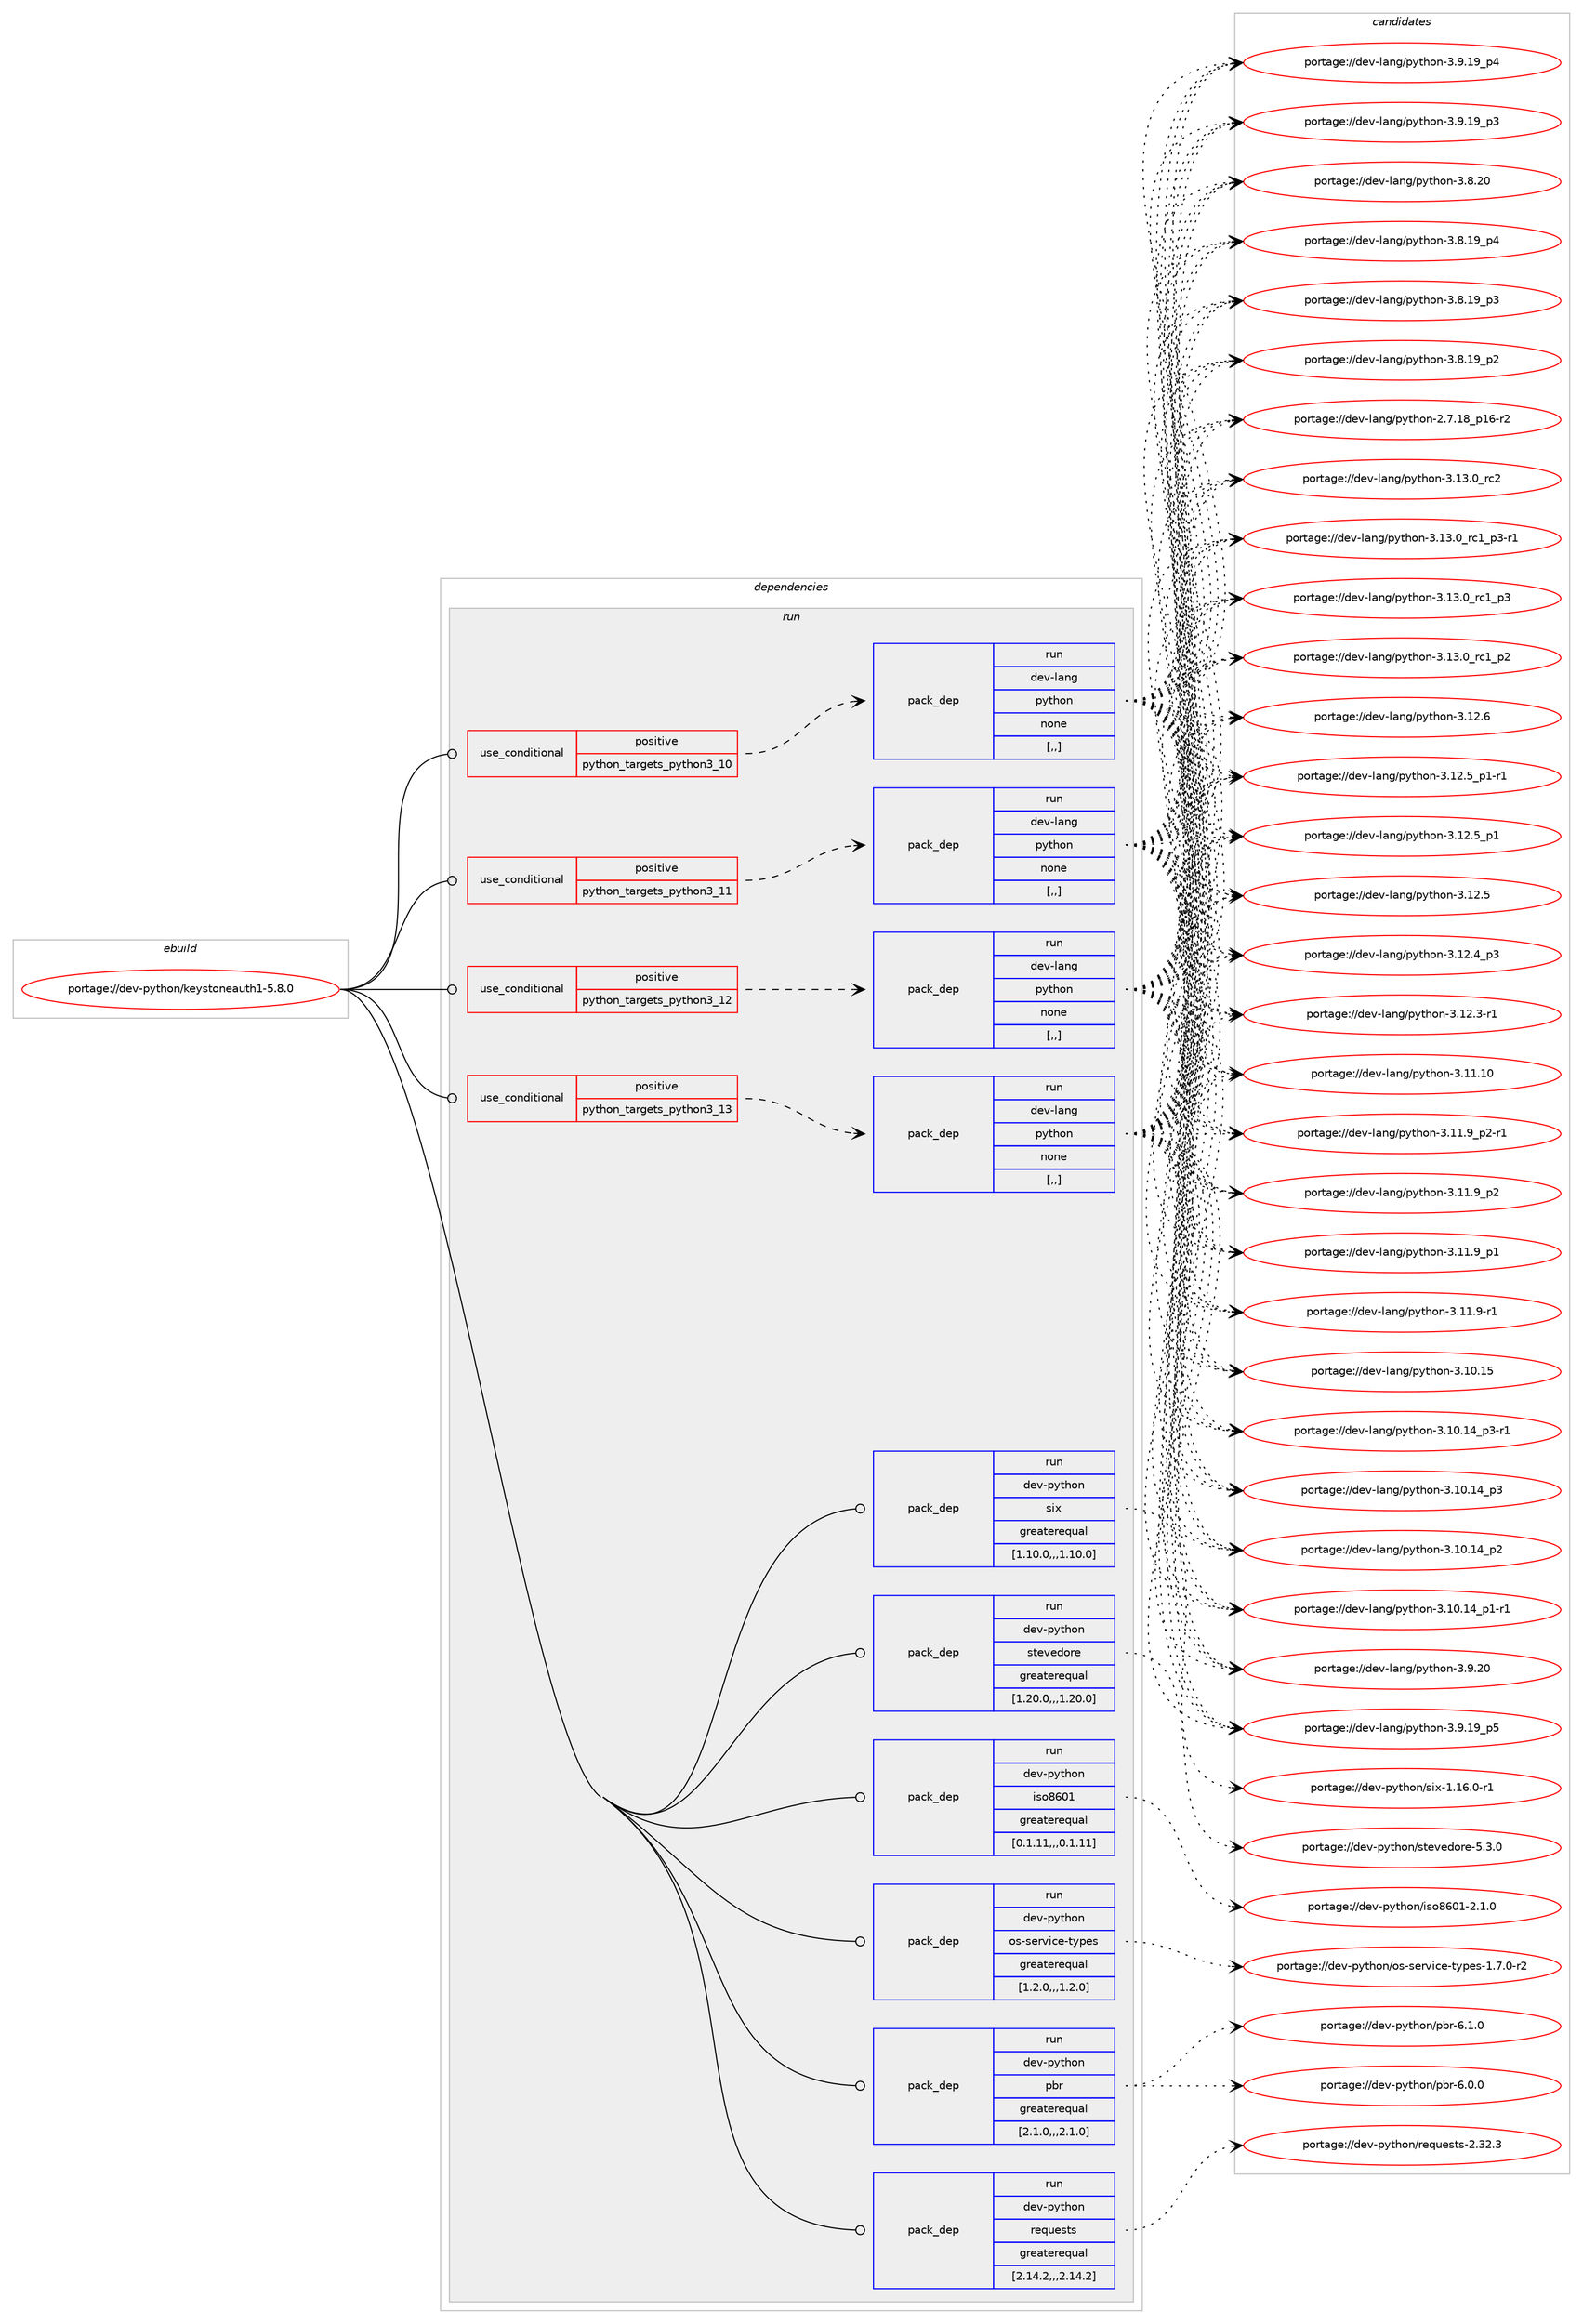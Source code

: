 digraph prolog {

# *************
# Graph options
# *************

newrank=true;
concentrate=true;
compound=true;
graph [rankdir=LR,fontname=Helvetica,fontsize=10,ranksep=1.5];#, ranksep=2.5, nodesep=0.2];
edge  [arrowhead=vee];
node  [fontname=Helvetica,fontsize=10];

# **********
# The ebuild
# **********

subgraph cluster_leftcol {
color=gray;
label=<<i>ebuild</i>>;
id [label="portage://dev-python/keystoneauth1-5.8.0", color=red, width=4, href="../dev-python/keystoneauth1-5.8.0.svg"];
}

# ****************
# The dependencies
# ****************

subgraph cluster_midcol {
color=gray;
label=<<i>dependencies</i>>;
subgraph cluster_compile {
fillcolor="#eeeeee";
style=filled;
label=<<i>compile</i>>;
}
subgraph cluster_compileandrun {
fillcolor="#eeeeee";
style=filled;
label=<<i>compile and run</i>>;
}
subgraph cluster_run {
fillcolor="#eeeeee";
style=filled;
label=<<i>run</i>>;
subgraph cond164453 {
dependency643988 [label=<<TABLE BORDER="0" CELLBORDER="1" CELLSPACING="0" CELLPADDING="4"><TR><TD ROWSPAN="3" CELLPADDING="10">use_conditional</TD></TR><TR><TD>positive</TD></TR><TR><TD>python_targets_python3_10</TD></TR></TABLE>>, shape=none, color=red];
subgraph pack474716 {
dependency643989 [label=<<TABLE BORDER="0" CELLBORDER="1" CELLSPACING="0" CELLPADDING="4" WIDTH="220"><TR><TD ROWSPAN="6" CELLPADDING="30">pack_dep</TD></TR><TR><TD WIDTH="110">run</TD></TR><TR><TD>dev-lang</TD></TR><TR><TD>python</TD></TR><TR><TD>none</TD></TR><TR><TD>[,,]</TD></TR></TABLE>>, shape=none, color=blue];
}
dependency643988:e -> dependency643989:w [weight=20,style="dashed",arrowhead="vee"];
}
id:e -> dependency643988:w [weight=20,style="solid",arrowhead="odot"];
subgraph cond164454 {
dependency643990 [label=<<TABLE BORDER="0" CELLBORDER="1" CELLSPACING="0" CELLPADDING="4"><TR><TD ROWSPAN="3" CELLPADDING="10">use_conditional</TD></TR><TR><TD>positive</TD></TR><TR><TD>python_targets_python3_11</TD></TR></TABLE>>, shape=none, color=red];
subgraph pack474717 {
dependency643991 [label=<<TABLE BORDER="0" CELLBORDER="1" CELLSPACING="0" CELLPADDING="4" WIDTH="220"><TR><TD ROWSPAN="6" CELLPADDING="30">pack_dep</TD></TR><TR><TD WIDTH="110">run</TD></TR><TR><TD>dev-lang</TD></TR><TR><TD>python</TD></TR><TR><TD>none</TD></TR><TR><TD>[,,]</TD></TR></TABLE>>, shape=none, color=blue];
}
dependency643990:e -> dependency643991:w [weight=20,style="dashed",arrowhead="vee"];
}
id:e -> dependency643990:w [weight=20,style="solid",arrowhead="odot"];
subgraph cond164455 {
dependency643992 [label=<<TABLE BORDER="0" CELLBORDER="1" CELLSPACING="0" CELLPADDING="4"><TR><TD ROWSPAN="3" CELLPADDING="10">use_conditional</TD></TR><TR><TD>positive</TD></TR><TR><TD>python_targets_python3_12</TD></TR></TABLE>>, shape=none, color=red];
subgraph pack474718 {
dependency643993 [label=<<TABLE BORDER="0" CELLBORDER="1" CELLSPACING="0" CELLPADDING="4" WIDTH="220"><TR><TD ROWSPAN="6" CELLPADDING="30">pack_dep</TD></TR><TR><TD WIDTH="110">run</TD></TR><TR><TD>dev-lang</TD></TR><TR><TD>python</TD></TR><TR><TD>none</TD></TR><TR><TD>[,,]</TD></TR></TABLE>>, shape=none, color=blue];
}
dependency643992:e -> dependency643993:w [weight=20,style="dashed",arrowhead="vee"];
}
id:e -> dependency643992:w [weight=20,style="solid",arrowhead="odot"];
subgraph cond164456 {
dependency643994 [label=<<TABLE BORDER="0" CELLBORDER="1" CELLSPACING="0" CELLPADDING="4"><TR><TD ROWSPAN="3" CELLPADDING="10">use_conditional</TD></TR><TR><TD>positive</TD></TR><TR><TD>python_targets_python3_13</TD></TR></TABLE>>, shape=none, color=red];
subgraph pack474719 {
dependency643995 [label=<<TABLE BORDER="0" CELLBORDER="1" CELLSPACING="0" CELLPADDING="4" WIDTH="220"><TR><TD ROWSPAN="6" CELLPADDING="30">pack_dep</TD></TR><TR><TD WIDTH="110">run</TD></TR><TR><TD>dev-lang</TD></TR><TR><TD>python</TD></TR><TR><TD>none</TD></TR><TR><TD>[,,]</TD></TR></TABLE>>, shape=none, color=blue];
}
dependency643994:e -> dependency643995:w [weight=20,style="dashed",arrowhead="vee"];
}
id:e -> dependency643994:w [weight=20,style="solid",arrowhead="odot"];
subgraph pack474720 {
dependency643996 [label=<<TABLE BORDER="0" CELLBORDER="1" CELLSPACING="0" CELLPADDING="4" WIDTH="220"><TR><TD ROWSPAN="6" CELLPADDING="30">pack_dep</TD></TR><TR><TD WIDTH="110">run</TD></TR><TR><TD>dev-python</TD></TR><TR><TD>iso8601</TD></TR><TR><TD>greaterequal</TD></TR><TR><TD>[0.1.11,,,0.1.11]</TD></TR></TABLE>>, shape=none, color=blue];
}
id:e -> dependency643996:w [weight=20,style="solid",arrowhead="odot"];
subgraph pack474721 {
dependency643997 [label=<<TABLE BORDER="0" CELLBORDER="1" CELLSPACING="0" CELLPADDING="4" WIDTH="220"><TR><TD ROWSPAN="6" CELLPADDING="30">pack_dep</TD></TR><TR><TD WIDTH="110">run</TD></TR><TR><TD>dev-python</TD></TR><TR><TD>os-service-types</TD></TR><TR><TD>greaterequal</TD></TR><TR><TD>[1.2.0,,,1.2.0]</TD></TR></TABLE>>, shape=none, color=blue];
}
id:e -> dependency643997:w [weight=20,style="solid",arrowhead="odot"];
subgraph pack474722 {
dependency643998 [label=<<TABLE BORDER="0" CELLBORDER="1" CELLSPACING="0" CELLPADDING="4" WIDTH="220"><TR><TD ROWSPAN="6" CELLPADDING="30">pack_dep</TD></TR><TR><TD WIDTH="110">run</TD></TR><TR><TD>dev-python</TD></TR><TR><TD>pbr</TD></TR><TR><TD>greaterequal</TD></TR><TR><TD>[2.1.0,,,2.1.0]</TD></TR></TABLE>>, shape=none, color=blue];
}
id:e -> dependency643998:w [weight=20,style="solid",arrowhead="odot"];
subgraph pack474723 {
dependency643999 [label=<<TABLE BORDER="0" CELLBORDER="1" CELLSPACING="0" CELLPADDING="4" WIDTH="220"><TR><TD ROWSPAN="6" CELLPADDING="30">pack_dep</TD></TR><TR><TD WIDTH="110">run</TD></TR><TR><TD>dev-python</TD></TR><TR><TD>requests</TD></TR><TR><TD>greaterequal</TD></TR><TR><TD>[2.14.2,,,2.14.2]</TD></TR></TABLE>>, shape=none, color=blue];
}
id:e -> dependency643999:w [weight=20,style="solid",arrowhead="odot"];
subgraph pack474724 {
dependency644000 [label=<<TABLE BORDER="0" CELLBORDER="1" CELLSPACING="0" CELLPADDING="4" WIDTH="220"><TR><TD ROWSPAN="6" CELLPADDING="30">pack_dep</TD></TR><TR><TD WIDTH="110">run</TD></TR><TR><TD>dev-python</TD></TR><TR><TD>six</TD></TR><TR><TD>greaterequal</TD></TR><TR><TD>[1.10.0,,,1.10.0]</TD></TR></TABLE>>, shape=none, color=blue];
}
id:e -> dependency644000:w [weight=20,style="solid",arrowhead="odot"];
subgraph pack474725 {
dependency644001 [label=<<TABLE BORDER="0" CELLBORDER="1" CELLSPACING="0" CELLPADDING="4" WIDTH="220"><TR><TD ROWSPAN="6" CELLPADDING="30">pack_dep</TD></TR><TR><TD WIDTH="110">run</TD></TR><TR><TD>dev-python</TD></TR><TR><TD>stevedore</TD></TR><TR><TD>greaterequal</TD></TR><TR><TD>[1.20.0,,,1.20.0]</TD></TR></TABLE>>, shape=none, color=blue];
}
id:e -> dependency644001:w [weight=20,style="solid",arrowhead="odot"];
}
}

# **************
# The candidates
# **************

subgraph cluster_choices {
rank=same;
color=gray;
label=<<i>candidates</i>>;

subgraph choice474716 {
color=black;
nodesep=1;
choice10010111845108971101034711212111610411111045514649514648951149950 [label="portage://dev-lang/python-3.13.0_rc2", color=red, width=4,href="../dev-lang/python-3.13.0_rc2.svg"];
choice1001011184510897110103471121211161041111104551464951464895114994995112514511449 [label="portage://dev-lang/python-3.13.0_rc1_p3-r1", color=red, width=4,href="../dev-lang/python-3.13.0_rc1_p3-r1.svg"];
choice100101118451089711010347112121116104111110455146495146489511499499511251 [label="portage://dev-lang/python-3.13.0_rc1_p3", color=red, width=4,href="../dev-lang/python-3.13.0_rc1_p3.svg"];
choice100101118451089711010347112121116104111110455146495146489511499499511250 [label="portage://dev-lang/python-3.13.0_rc1_p2", color=red, width=4,href="../dev-lang/python-3.13.0_rc1_p2.svg"];
choice10010111845108971101034711212111610411111045514649504654 [label="portage://dev-lang/python-3.12.6", color=red, width=4,href="../dev-lang/python-3.12.6.svg"];
choice1001011184510897110103471121211161041111104551464950465395112494511449 [label="portage://dev-lang/python-3.12.5_p1-r1", color=red, width=4,href="../dev-lang/python-3.12.5_p1-r1.svg"];
choice100101118451089711010347112121116104111110455146495046539511249 [label="portage://dev-lang/python-3.12.5_p1", color=red, width=4,href="../dev-lang/python-3.12.5_p1.svg"];
choice10010111845108971101034711212111610411111045514649504653 [label="portage://dev-lang/python-3.12.5", color=red, width=4,href="../dev-lang/python-3.12.5.svg"];
choice100101118451089711010347112121116104111110455146495046529511251 [label="portage://dev-lang/python-3.12.4_p3", color=red, width=4,href="../dev-lang/python-3.12.4_p3.svg"];
choice100101118451089711010347112121116104111110455146495046514511449 [label="portage://dev-lang/python-3.12.3-r1", color=red, width=4,href="../dev-lang/python-3.12.3-r1.svg"];
choice1001011184510897110103471121211161041111104551464949464948 [label="portage://dev-lang/python-3.11.10", color=red, width=4,href="../dev-lang/python-3.11.10.svg"];
choice1001011184510897110103471121211161041111104551464949465795112504511449 [label="portage://dev-lang/python-3.11.9_p2-r1", color=red, width=4,href="../dev-lang/python-3.11.9_p2-r1.svg"];
choice100101118451089711010347112121116104111110455146494946579511250 [label="portage://dev-lang/python-3.11.9_p2", color=red, width=4,href="../dev-lang/python-3.11.9_p2.svg"];
choice100101118451089711010347112121116104111110455146494946579511249 [label="portage://dev-lang/python-3.11.9_p1", color=red, width=4,href="../dev-lang/python-3.11.9_p1.svg"];
choice100101118451089711010347112121116104111110455146494946574511449 [label="portage://dev-lang/python-3.11.9-r1", color=red, width=4,href="../dev-lang/python-3.11.9-r1.svg"];
choice1001011184510897110103471121211161041111104551464948464953 [label="portage://dev-lang/python-3.10.15", color=red, width=4,href="../dev-lang/python-3.10.15.svg"];
choice100101118451089711010347112121116104111110455146494846495295112514511449 [label="portage://dev-lang/python-3.10.14_p3-r1", color=red, width=4,href="../dev-lang/python-3.10.14_p3-r1.svg"];
choice10010111845108971101034711212111610411111045514649484649529511251 [label="portage://dev-lang/python-3.10.14_p3", color=red, width=4,href="../dev-lang/python-3.10.14_p3.svg"];
choice10010111845108971101034711212111610411111045514649484649529511250 [label="portage://dev-lang/python-3.10.14_p2", color=red, width=4,href="../dev-lang/python-3.10.14_p2.svg"];
choice100101118451089711010347112121116104111110455146494846495295112494511449 [label="portage://dev-lang/python-3.10.14_p1-r1", color=red, width=4,href="../dev-lang/python-3.10.14_p1-r1.svg"];
choice10010111845108971101034711212111610411111045514657465048 [label="portage://dev-lang/python-3.9.20", color=red, width=4,href="../dev-lang/python-3.9.20.svg"];
choice100101118451089711010347112121116104111110455146574649579511253 [label="portage://dev-lang/python-3.9.19_p5", color=red, width=4,href="../dev-lang/python-3.9.19_p5.svg"];
choice100101118451089711010347112121116104111110455146574649579511252 [label="portage://dev-lang/python-3.9.19_p4", color=red, width=4,href="../dev-lang/python-3.9.19_p4.svg"];
choice100101118451089711010347112121116104111110455146574649579511251 [label="portage://dev-lang/python-3.9.19_p3", color=red, width=4,href="../dev-lang/python-3.9.19_p3.svg"];
choice10010111845108971101034711212111610411111045514656465048 [label="portage://dev-lang/python-3.8.20", color=red, width=4,href="../dev-lang/python-3.8.20.svg"];
choice100101118451089711010347112121116104111110455146564649579511252 [label="portage://dev-lang/python-3.8.19_p4", color=red, width=4,href="../dev-lang/python-3.8.19_p4.svg"];
choice100101118451089711010347112121116104111110455146564649579511251 [label="portage://dev-lang/python-3.8.19_p3", color=red, width=4,href="../dev-lang/python-3.8.19_p3.svg"];
choice100101118451089711010347112121116104111110455146564649579511250 [label="portage://dev-lang/python-3.8.19_p2", color=red, width=4,href="../dev-lang/python-3.8.19_p2.svg"];
choice100101118451089711010347112121116104111110455046554649569511249544511450 [label="portage://dev-lang/python-2.7.18_p16-r2", color=red, width=4,href="../dev-lang/python-2.7.18_p16-r2.svg"];
dependency643989:e -> choice10010111845108971101034711212111610411111045514649514648951149950:w [style=dotted,weight="100"];
dependency643989:e -> choice1001011184510897110103471121211161041111104551464951464895114994995112514511449:w [style=dotted,weight="100"];
dependency643989:e -> choice100101118451089711010347112121116104111110455146495146489511499499511251:w [style=dotted,weight="100"];
dependency643989:e -> choice100101118451089711010347112121116104111110455146495146489511499499511250:w [style=dotted,weight="100"];
dependency643989:e -> choice10010111845108971101034711212111610411111045514649504654:w [style=dotted,weight="100"];
dependency643989:e -> choice1001011184510897110103471121211161041111104551464950465395112494511449:w [style=dotted,weight="100"];
dependency643989:e -> choice100101118451089711010347112121116104111110455146495046539511249:w [style=dotted,weight="100"];
dependency643989:e -> choice10010111845108971101034711212111610411111045514649504653:w [style=dotted,weight="100"];
dependency643989:e -> choice100101118451089711010347112121116104111110455146495046529511251:w [style=dotted,weight="100"];
dependency643989:e -> choice100101118451089711010347112121116104111110455146495046514511449:w [style=dotted,weight="100"];
dependency643989:e -> choice1001011184510897110103471121211161041111104551464949464948:w [style=dotted,weight="100"];
dependency643989:e -> choice1001011184510897110103471121211161041111104551464949465795112504511449:w [style=dotted,weight="100"];
dependency643989:e -> choice100101118451089711010347112121116104111110455146494946579511250:w [style=dotted,weight="100"];
dependency643989:e -> choice100101118451089711010347112121116104111110455146494946579511249:w [style=dotted,weight="100"];
dependency643989:e -> choice100101118451089711010347112121116104111110455146494946574511449:w [style=dotted,weight="100"];
dependency643989:e -> choice1001011184510897110103471121211161041111104551464948464953:w [style=dotted,weight="100"];
dependency643989:e -> choice100101118451089711010347112121116104111110455146494846495295112514511449:w [style=dotted,weight="100"];
dependency643989:e -> choice10010111845108971101034711212111610411111045514649484649529511251:w [style=dotted,weight="100"];
dependency643989:e -> choice10010111845108971101034711212111610411111045514649484649529511250:w [style=dotted,weight="100"];
dependency643989:e -> choice100101118451089711010347112121116104111110455146494846495295112494511449:w [style=dotted,weight="100"];
dependency643989:e -> choice10010111845108971101034711212111610411111045514657465048:w [style=dotted,weight="100"];
dependency643989:e -> choice100101118451089711010347112121116104111110455146574649579511253:w [style=dotted,weight="100"];
dependency643989:e -> choice100101118451089711010347112121116104111110455146574649579511252:w [style=dotted,weight="100"];
dependency643989:e -> choice100101118451089711010347112121116104111110455146574649579511251:w [style=dotted,weight="100"];
dependency643989:e -> choice10010111845108971101034711212111610411111045514656465048:w [style=dotted,weight="100"];
dependency643989:e -> choice100101118451089711010347112121116104111110455146564649579511252:w [style=dotted,weight="100"];
dependency643989:e -> choice100101118451089711010347112121116104111110455146564649579511251:w [style=dotted,weight="100"];
dependency643989:e -> choice100101118451089711010347112121116104111110455146564649579511250:w [style=dotted,weight="100"];
dependency643989:e -> choice100101118451089711010347112121116104111110455046554649569511249544511450:w [style=dotted,weight="100"];
}
subgraph choice474717 {
color=black;
nodesep=1;
choice10010111845108971101034711212111610411111045514649514648951149950 [label="portage://dev-lang/python-3.13.0_rc2", color=red, width=4,href="../dev-lang/python-3.13.0_rc2.svg"];
choice1001011184510897110103471121211161041111104551464951464895114994995112514511449 [label="portage://dev-lang/python-3.13.0_rc1_p3-r1", color=red, width=4,href="../dev-lang/python-3.13.0_rc1_p3-r1.svg"];
choice100101118451089711010347112121116104111110455146495146489511499499511251 [label="portage://dev-lang/python-3.13.0_rc1_p3", color=red, width=4,href="../dev-lang/python-3.13.0_rc1_p3.svg"];
choice100101118451089711010347112121116104111110455146495146489511499499511250 [label="portage://dev-lang/python-3.13.0_rc1_p2", color=red, width=4,href="../dev-lang/python-3.13.0_rc1_p2.svg"];
choice10010111845108971101034711212111610411111045514649504654 [label="portage://dev-lang/python-3.12.6", color=red, width=4,href="../dev-lang/python-3.12.6.svg"];
choice1001011184510897110103471121211161041111104551464950465395112494511449 [label="portage://dev-lang/python-3.12.5_p1-r1", color=red, width=4,href="../dev-lang/python-3.12.5_p1-r1.svg"];
choice100101118451089711010347112121116104111110455146495046539511249 [label="portage://dev-lang/python-3.12.5_p1", color=red, width=4,href="../dev-lang/python-3.12.5_p1.svg"];
choice10010111845108971101034711212111610411111045514649504653 [label="portage://dev-lang/python-3.12.5", color=red, width=4,href="../dev-lang/python-3.12.5.svg"];
choice100101118451089711010347112121116104111110455146495046529511251 [label="portage://dev-lang/python-3.12.4_p3", color=red, width=4,href="../dev-lang/python-3.12.4_p3.svg"];
choice100101118451089711010347112121116104111110455146495046514511449 [label="portage://dev-lang/python-3.12.3-r1", color=red, width=4,href="../dev-lang/python-3.12.3-r1.svg"];
choice1001011184510897110103471121211161041111104551464949464948 [label="portage://dev-lang/python-3.11.10", color=red, width=4,href="../dev-lang/python-3.11.10.svg"];
choice1001011184510897110103471121211161041111104551464949465795112504511449 [label="portage://dev-lang/python-3.11.9_p2-r1", color=red, width=4,href="../dev-lang/python-3.11.9_p2-r1.svg"];
choice100101118451089711010347112121116104111110455146494946579511250 [label="portage://dev-lang/python-3.11.9_p2", color=red, width=4,href="../dev-lang/python-3.11.9_p2.svg"];
choice100101118451089711010347112121116104111110455146494946579511249 [label="portage://dev-lang/python-3.11.9_p1", color=red, width=4,href="../dev-lang/python-3.11.9_p1.svg"];
choice100101118451089711010347112121116104111110455146494946574511449 [label="portage://dev-lang/python-3.11.9-r1", color=red, width=4,href="../dev-lang/python-3.11.9-r1.svg"];
choice1001011184510897110103471121211161041111104551464948464953 [label="portage://dev-lang/python-3.10.15", color=red, width=4,href="../dev-lang/python-3.10.15.svg"];
choice100101118451089711010347112121116104111110455146494846495295112514511449 [label="portage://dev-lang/python-3.10.14_p3-r1", color=red, width=4,href="../dev-lang/python-3.10.14_p3-r1.svg"];
choice10010111845108971101034711212111610411111045514649484649529511251 [label="portage://dev-lang/python-3.10.14_p3", color=red, width=4,href="../dev-lang/python-3.10.14_p3.svg"];
choice10010111845108971101034711212111610411111045514649484649529511250 [label="portage://dev-lang/python-3.10.14_p2", color=red, width=4,href="../dev-lang/python-3.10.14_p2.svg"];
choice100101118451089711010347112121116104111110455146494846495295112494511449 [label="portage://dev-lang/python-3.10.14_p1-r1", color=red, width=4,href="../dev-lang/python-3.10.14_p1-r1.svg"];
choice10010111845108971101034711212111610411111045514657465048 [label="portage://dev-lang/python-3.9.20", color=red, width=4,href="../dev-lang/python-3.9.20.svg"];
choice100101118451089711010347112121116104111110455146574649579511253 [label="portage://dev-lang/python-3.9.19_p5", color=red, width=4,href="../dev-lang/python-3.9.19_p5.svg"];
choice100101118451089711010347112121116104111110455146574649579511252 [label="portage://dev-lang/python-3.9.19_p4", color=red, width=4,href="../dev-lang/python-3.9.19_p4.svg"];
choice100101118451089711010347112121116104111110455146574649579511251 [label="portage://dev-lang/python-3.9.19_p3", color=red, width=4,href="../dev-lang/python-3.9.19_p3.svg"];
choice10010111845108971101034711212111610411111045514656465048 [label="portage://dev-lang/python-3.8.20", color=red, width=4,href="../dev-lang/python-3.8.20.svg"];
choice100101118451089711010347112121116104111110455146564649579511252 [label="portage://dev-lang/python-3.8.19_p4", color=red, width=4,href="../dev-lang/python-3.8.19_p4.svg"];
choice100101118451089711010347112121116104111110455146564649579511251 [label="portage://dev-lang/python-3.8.19_p3", color=red, width=4,href="../dev-lang/python-3.8.19_p3.svg"];
choice100101118451089711010347112121116104111110455146564649579511250 [label="portage://dev-lang/python-3.8.19_p2", color=red, width=4,href="../dev-lang/python-3.8.19_p2.svg"];
choice100101118451089711010347112121116104111110455046554649569511249544511450 [label="portage://dev-lang/python-2.7.18_p16-r2", color=red, width=4,href="../dev-lang/python-2.7.18_p16-r2.svg"];
dependency643991:e -> choice10010111845108971101034711212111610411111045514649514648951149950:w [style=dotted,weight="100"];
dependency643991:e -> choice1001011184510897110103471121211161041111104551464951464895114994995112514511449:w [style=dotted,weight="100"];
dependency643991:e -> choice100101118451089711010347112121116104111110455146495146489511499499511251:w [style=dotted,weight="100"];
dependency643991:e -> choice100101118451089711010347112121116104111110455146495146489511499499511250:w [style=dotted,weight="100"];
dependency643991:e -> choice10010111845108971101034711212111610411111045514649504654:w [style=dotted,weight="100"];
dependency643991:e -> choice1001011184510897110103471121211161041111104551464950465395112494511449:w [style=dotted,weight="100"];
dependency643991:e -> choice100101118451089711010347112121116104111110455146495046539511249:w [style=dotted,weight="100"];
dependency643991:e -> choice10010111845108971101034711212111610411111045514649504653:w [style=dotted,weight="100"];
dependency643991:e -> choice100101118451089711010347112121116104111110455146495046529511251:w [style=dotted,weight="100"];
dependency643991:e -> choice100101118451089711010347112121116104111110455146495046514511449:w [style=dotted,weight="100"];
dependency643991:e -> choice1001011184510897110103471121211161041111104551464949464948:w [style=dotted,weight="100"];
dependency643991:e -> choice1001011184510897110103471121211161041111104551464949465795112504511449:w [style=dotted,weight="100"];
dependency643991:e -> choice100101118451089711010347112121116104111110455146494946579511250:w [style=dotted,weight="100"];
dependency643991:e -> choice100101118451089711010347112121116104111110455146494946579511249:w [style=dotted,weight="100"];
dependency643991:e -> choice100101118451089711010347112121116104111110455146494946574511449:w [style=dotted,weight="100"];
dependency643991:e -> choice1001011184510897110103471121211161041111104551464948464953:w [style=dotted,weight="100"];
dependency643991:e -> choice100101118451089711010347112121116104111110455146494846495295112514511449:w [style=dotted,weight="100"];
dependency643991:e -> choice10010111845108971101034711212111610411111045514649484649529511251:w [style=dotted,weight="100"];
dependency643991:e -> choice10010111845108971101034711212111610411111045514649484649529511250:w [style=dotted,weight="100"];
dependency643991:e -> choice100101118451089711010347112121116104111110455146494846495295112494511449:w [style=dotted,weight="100"];
dependency643991:e -> choice10010111845108971101034711212111610411111045514657465048:w [style=dotted,weight="100"];
dependency643991:e -> choice100101118451089711010347112121116104111110455146574649579511253:w [style=dotted,weight="100"];
dependency643991:e -> choice100101118451089711010347112121116104111110455146574649579511252:w [style=dotted,weight="100"];
dependency643991:e -> choice100101118451089711010347112121116104111110455146574649579511251:w [style=dotted,weight="100"];
dependency643991:e -> choice10010111845108971101034711212111610411111045514656465048:w [style=dotted,weight="100"];
dependency643991:e -> choice100101118451089711010347112121116104111110455146564649579511252:w [style=dotted,weight="100"];
dependency643991:e -> choice100101118451089711010347112121116104111110455146564649579511251:w [style=dotted,weight="100"];
dependency643991:e -> choice100101118451089711010347112121116104111110455146564649579511250:w [style=dotted,weight="100"];
dependency643991:e -> choice100101118451089711010347112121116104111110455046554649569511249544511450:w [style=dotted,weight="100"];
}
subgraph choice474718 {
color=black;
nodesep=1;
choice10010111845108971101034711212111610411111045514649514648951149950 [label="portage://dev-lang/python-3.13.0_rc2", color=red, width=4,href="../dev-lang/python-3.13.0_rc2.svg"];
choice1001011184510897110103471121211161041111104551464951464895114994995112514511449 [label="portage://dev-lang/python-3.13.0_rc1_p3-r1", color=red, width=4,href="../dev-lang/python-3.13.0_rc1_p3-r1.svg"];
choice100101118451089711010347112121116104111110455146495146489511499499511251 [label="portage://dev-lang/python-3.13.0_rc1_p3", color=red, width=4,href="../dev-lang/python-3.13.0_rc1_p3.svg"];
choice100101118451089711010347112121116104111110455146495146489511499499511250 [label="portage://dev-lang/python-3.13.0_rc1_p2", color=red, width=4,href="../dev-lang/python-3.13.0_rc1_p2.svg"];
choice10010111845108971101034711212111610411111045514649504654 [label="portage://dev-lang/python-3.12.6", color=red, width=4,href="../dev-lang/python-3.12.6.svg"];
choice1001011184510897110103471121211161041111104551464950465395112494511449 [label="portage://dev-lang/python-3.12.5_p1-r1", color=red, width=4,href="../dev-lang/python-3.12.5_p1-r1.svg"];
choice100101118451089711010347112121116104111110455146495046539511249 [label="portage://dev-lang/python-3.12.5_p1", color=red, width=4,href="../dev-lang/python-3.12.5_p1.svg"];
choice10010111845108971101034711212111610411111045514649504653 [label="portage://dev-lang/python-3.12.5", color=red, width=4,href="../dev-lang/python-3.12.5.svg"];
choice100101118451089711010347112121116104111110455146495046529511251 [label="portage://dev-lang/python-3.12.4_p3", color=red, width=4,href="../dev-lang/python-3.12.4_p3.svg"];
choice100101118451089711010347112121116104111110455146495046514511449 [label="portage://dev-lang/python-3.12.3-r1", color=red, width=4,href="../dev-lang/python-3.12.3-r1.svg"];
choice1001011184510897110103471121211161041111104551464949464948 [label="portage://dev-lang/python-3.11.10", color=red, width=4,href="../dev-lang/python-3.11.10.svg"];
choice1001011184510897110103471121211161041111104551464949465795112504511449 [label="portage://dev-lang/python-3.11.9_p2-r1", color=red, width=4,href="../dev-lang/python-3.11.9_p2-r1.svg"];
choice100101118451089711010347112121116104111110455146494946579511250 [label="portage://dev-lang/python-3.11.9_p2", color=red, width=4,href="../dev-lang/python-3.11.9_p2.svg"];
choice100101118451089711010347112121116104111110455146494946579511249 [label="portage://dev-lang/python-3.11.9_p1", color=red, width=4,href="../dev-lang/python-3.11.9_p1.svg"];
choice100101118451089711010347112121116104111110455146494946574511449 [label="portage://dev-lang/python-3.11.9-r1", color=red, width=4,href="../dev-lang/python-3.11.9-r1.svg"];
choice1001011184510897110103471121211161041111104551464948464953 [label="portage://dev-lang/python-3.10.15", color=red, width=4,href="../dev-lang/python-3.10.15.svg"];
choice100101118451089711010347112121116104111110455146494846495295112514511449 [label="portage://dev-lang/python-3.10.14_p3-r1", color=red, width=4,href="../dev-lang/python-3.10.14_p3-r1.svg"];
choice10010111845108971101034711212111610411111045514649484649529511251 [label="portage://dev-lang/python-3.10.14_p3", color=red, width=4,href="../dev-lang/python-3.10.14_p3.svg"];
choice10010111845108971101034711212111610411111045514649484649529511250 [label="portage://dev-lang/python-3.10.14_p2", color=red, width=4,href="../dev-lang/python-3.10.14_p2.svg"];
choice100101118451089711010347112121116104111110455146494846495295112494511449 [label="portage://dev-lang/python-3.10.14_p1-r1", color=red, width=4,href="../dev-lang/python-3.10.14_p1-r1.svg"];
choice10010111845108971101034711212111610411111045514657465048 [label="portage://dev-lang/python-3.9.20", color=red, width=4,href="../dev-lang/python-3.9.20.svg"];
choice100101118451089711010347112121116104111110455146574649579511253 [label="portage://dev-lang/python-3.9.19_p5", color=red, width=4,href="../dev-lang/python-3.9.19_p5.svg"];
choice100101118451089711010347112121116104111110455146574649579511252 [label="portage://dev-lang/python-3.9.19_p4", color=red, width=4,href="../dev-lang/python-3.9.19_p4.svg"];
choice100101118451089711010347112121116104111110455146574649579511251 [label="portage://dev-lang/python-3.9.19_p3", color=red, width=4,href="../dev-lang/python-3.9.19_p3.svg"];
choice10010111845108971101034711212111610411111045514656465048 [label="portage://dev-lang/python-3.8.20", color=red, width=4,href="../dev-lang/python-3.8.20.svg"];
choice100101118451089711010347112121116104111110455146564649579511252 [label="portage://dev-lang/python-3.8.19_p4", color=red, width=4,href="../dev-lang/python-3.8.19_p4.svg"];
choice100101118451089711010347112121116104111110455146564649579511251 [label="portage://dev-lang/python-3.8.19_p3", color=red, width=4,href="../dev-lang/python-3.8.19_p3.svg"];
choice100101118451089711010347112121116104111110455146564649579511250 [label="portage://dev-lang/python-3.8.19_p2", color=red, width=4,href="../dev-lang/python-3.8.19_p2.svg"];
choice100101118451089711010347112121116104111110455046554649569511249544511450 [label="portage://dev-lang/python-2.7.18_p16-r2", color=red, width=4,href="../dev-lang/python-2.7.18_p16-r2.svg"];
dependency643993:e -> choice10010111845108971101034711212111610411111045514649514648951149950:w [style=dotted,weight="100"];
dependency643993:e -> choice1001011184510897110103471121211161041111104551464951464895114994995112514511449:w [style=dotted,weight="100"];
dependency643993:e -> choice100101118451089711010347112121116104111110455146495146489511499499511251:w [style=dotted,weight="100"];
dependency643993:e -> choice100101118451089711010347112121116104111110455146495146489511499499511250:w [style=dotted,weight="100"];
dependency643993:e -> choice10010111845108971101034711212111610411111045514649504654:w [style=dotted,weight="100"];
dependency643993:e -> choice1001011184510897110103471121211161041111104551464950465395112494511449:w [style=dotted,weight="100"];
dependency643993:e -> choice100101118451089711010347112121116104111110455146495046539511249:w [style=dotted,weight="100"];
dependency643993:e -> choice10010111845108971101034711212111610411111045514649504653:w [style=dotted,weight="100"];
dependency643993:e -> choice100101118451089711010347112121116104111110455146495046529511251:w [style=dotted,weight="100"];
dependency643993:e -> choice100101118451089711010347112121116104111110455146495046514511449:w [style=dotted,weight="100"];
dependency643993:e -> choice1001011184510897110103471121211161041111104551464949464948:w [style=dotted,weight="100"];
dependency643993:e -> choice1001011184510897110103471121211161041111104551464949465795112504511449:w [style=dotted,weight="100"];
dependency643993:e -> choice100101118451089711010347112121116104111110455146494946579511250:w [style=dotted,weight="100"];
dependency643993:e -> choice100101118451089711010347112121116104111110455146494946579511249:w [style=dotted,weight="100"];
dependency643993:e -> choice100101118451089711010347112121116104111110455146494946574511449:w [style=dotted,weight="100"];
dependency643993:e -> choice1001011184510897110103471121211161041111104551464948464953:w [style=dotted,weight="100"];
dependency643993:e -> choice100101118451089711010347112121116104111110455146494846495295112514511449:w [style=dotted,weight="100"];
dependency643993:e -> choice10010111845108971101034711212111610411111045514649484649529511251:w [style=dotted,weight="100"];
dependency643993:e -> choice10010111845108971101034711212111610411111045514649484649529511250:w [style=dotted,weight="100"];
dependency643993:e -> choice100101118451089711010347112121116104111110455146494846495295112494511449:w [style=dotted,weight="100"];
dependency643993:e -> choice10010111845108971101034711212111610411111045514657465048:w [style=dotted,weight="100"];
dependency643993:e -> choice100101118451089711010347112121116104111110455146574649579511253:w [style=dotted,weight="100"];
dependency643993:e -> choice100101118451089711010347112121116104111110455146574649579511252:w [style=dotted,weight="100"];
dependency643993:e -> choice100101118451089711010347112121116104111110455146574649579511251:w [style=dotted,weight="100"];
dependency643993:e -> choice10010111845108971101034711212111610411111045514656465048:w [style=dotted,weight="100"];
dependency643993:e -> choice100101118451089711010347112121116104111110455146564649579511252:w [style=dotted,weight="100"];
dependency643993:e -> choice100101118451089711010347112121116104111110455146564649579511251:w [style=dotted,weight="100"];
dependency643993:e -> choice100101118451089711010347112121116104111110455146564649579511250:w [style=dotted,weight="100"];
dependency643993:e -> choice100101118451089711010347112121116104111110455046554649569511249544511450:w [style=dotted,weight="100"];
}
subgraph choice474719 {
color=black;
nodesep=1;
choice10010111845108971101034711212111610411111045514649514648951149950 [label="portage://dev-lang/python-3.13.0_rc2", color=red, width=4,href="../dev-lang/python-3.13.0_rc2.svg"];
choice1001011184510897110103471121211161041111104551464951464895114994995112514511449 [label="portage://dev-lang/python-3.13.0_rc1_p3-r1", color=red, width=4,href="../dev-lang/python-3.13.0_rc1_p3-r1.svg"];
choice100101118451089711010347112121116104111110455146495146489511499499511251 [label="portage://dev-lang/python-3.13.0_rc1_p3", color=red, width=4,href="../dev-lang/python-3.13.0_rc1_p3.svg"];
choice100101118451089711010347112121116104111110455146495146489511499499511250 [label="portage://dev-lang/python-3.13.0_rc1_p2", color=red, width=4,href="../dev-lang/python-3.13.0_rc1_p2.svg"];
choice10010111845108971101034711212111610411111045514649504654 [label="portage://dev-lang/python-3.12.6", color=red, width=4,href="../dev-lang/python-3.12.6.svg"];
choice1001011184510897110103471121211161041111104551464950465395112494511449 [label="portage://dev-lang/python-3.12.5_p1-r1", color=red, width=4,href="../dev-lang/python-3.12.5_p1-r1.svg"];
choice100101118451089711010347112121116104111110455146495046539511249 [label="portage://dev-lang/python-3.12.5_p1", color=red, width=4,href="../dev-lang/python-3.12.5_p1.svg"];
choice10010111845108971101034711212111610411111045514649504653 [label="portage://dev-lang/python-3.12.5", color=red, width=4,href="../dev-lang/python-3.12.5.svg"];
choice100101118451089711010347112121116104111110455146495046529511251 [label="portage://dev-lang/python-3.12.4_p3", color=red, width=4,href="../dev-lang/python-3.12.4_p3.svg"];
choice100101118451089711010347112121116104111110455146495046514511449 [label="portage://dev-lang/python-3.12.3-r1", color=red, width=4,href="../dev-lang/python-3.12.3-r1.svg"];
choice1001011184510897110103471121211161041111104551464949464948 [label="portage://dev-lang/python-3.11.10", color=red, width=4,href="../dev-lang/python-3.11.10.svg"];
choice1001011184510897110103471121211161041111104551464949465795112504511449 [label="portage://dev-lang/python-3.11.9_p2-r1", color=red, width=4,href="../dev-lang/python-3.11.9_p2-r1.svg"];
choice100101118451089711010347112121116104111110455146494946579511250 [label="portage://dev-lang/python-3.11.9_p2", color=red, width=4,href="../dev-lang/python-3.11.9_p2.svg"];
choice100101118451089711010347112121116104111110455146494946579511249 [label="portage://dev-lang/python-3.11.9_p1", color=red, width=4,href="../dev-lang/python-3.11.9_p1.svg"];
choice100101118451089711010347112121116104111110455146494946574511449 [label="portage://dev-lang/python-3.11.9-r1", color=red, width=4,href="../dev-lang/python-3.11.9-r1.svg"];
choice1001011184510897110103471121211161041111104551464948464953 [label="portage://dev-lang/python-3.10.15", color=red, width=4,href="../dev-lang/python-3.10.15.svg"];
choice100101118451089711010347112121116104111110455146494846495295112514511449 [label="portage://dev-lang/python-3.10.14_p3-r1", color=red, width=4,href="../dev-lang/python-3.10.14_p3-r1.svg"];
choice10010111845108971101034711212111610411111045514649484649529511251 [label="portage://dev-lang/python-3.10.14_p3", color=red, width=4,href="../dev-lang/python-3.10.14_p3.svg"];
choice10010111845108971101034711212111610411111045514649484649529511250 [label="portage://dev-lang/python-3.10.14_p2", color=red, width=4,href="../dev-lang/python-3.10.14_p2.svg"];
choice100101118451089711010347112121116104111110455146494846495295112494511449 [label="portage://dev-lang/python-3.10.14_p1-r1", color=red, width=4,href="../dev-lang/python-3.10.14_p1-r1.svg"];
choice10010111845108971101034711212111610411111045514657465048 [label="portage://dev-lang/python-3.9.20", color=red, width=4,href="../dev-lang/python-3.9.20.svg"];
choice100101118451089711010347112121116104111110455146574649579511253 [label="portage://dev-lang/python-3.9.19_p5", color=red, width=4,href="../dev-lang/python-3.9.19_p5.svg"];
choice100101118451089711010347112121116104111110455146574649579511252 [label="portage://dev-lang/python-3.9.19_p4", color=red, width=4,href="../dev-lang/python-3.9.19_p4.svg"];
choice100101118451089711010347112121116104111110455146574649579511251 [label="portage://dev-lang/python-3.9.19_p3", color=red, width=4,href="../dev-lang/python-3.9.19_p3.svg"];
choice10010111845108971101034711212111610411111045514656465048 [label="portage://dev-lang/python-3.8.20", color=red, width=4,href="../dev-lang/python-3.8.20.svg"];
choice100101118451089711010347112121116104111110455146564649579511252 [label="portage://dev-lang/python-3.8.19_p4", color=red, width=4,href="../dev-lang/python-3.8.19_p4.svg"];
choice100101118451089711010347112121116104111110455146564649579511251 [label="portage://dev-lang/python-3.8.19_p3", color=red, width=4,href="../dev-lang/python-3.8.19_p3.svg"];
choice100101118451089711010347112121116104111110455146564649579511250 [label="portage://dev-lang/python-3.8.19_p2", color=red, width=4,href="../dev-lang/python-3.8.19_p2.svg"];
choice100101118451089711010347112121116104111110455046554649569511249544511450 [label="portage://dev-lang/python-2.7.18_p16-r2", color=red, width=4,href="../dev-lang/python-2.7.18_p16-r2.svg"];
dependency643995:e -> choice10010111845108971101034711212111610411111045514649514648951149950:w [style=dotted,weight="100"];
dependency643995:e -> choice1001011184510897110103471121211161041111104551464951464895114994995112514511449:w [style=dotted,weight="100"];
dependency643995:e -> choice100101118451089711010347112121116104111110455146495146489511499499511251:w [style=dotted,weight="100"];
dependency643995:e -> choice100101118451089711010347112121116104111110455146495146489511499499511250:w [style=dotted,weight="100"];
dependency643995:e -> choice10010111845108971101034711212111610411111045514649504654:w [style=dotted,weight="100"];
dependency643995:e -> choice1001011184510897110103471121211161041111104551464950465395112494511449:w [style=dotted,weight="100"];
dependency643995:e -> choice100101118451089711010347112121116104111110455146495046539511249:w [style=dotted,weight="100"];
dependency643995:e -> choice10010111845108971101034711212111610411111045514649504653:w [style=dotted,weight="100"];
dependency643995:e -> choice100101118451089711010347112121116104111110455146495046529511251:w [style=dotted,weight="100"];
dependency643995:e -> choice100101118451089711010347112121116104111110455146495046514511449:w [style=dotted,weight="100"];
dependency643995:e -> choice1001011184510897110103471121211161041111104551464949464948:w [style=dotted,weight="100"];
dependency643995:e -> choice1001011184510897110103471121211161041111104551464949465795112504511449:w [style=dotted,weight="100"];
dependency643995:e -> choice100101118451089711010347112121116104111110455146494946579511250:w [style=dotted,weight="100"];
dependency643995:e -> choice100101118451089711010347112121116104111110455146494946579511249:w [style=dotted,weight="100"];
dependency643995:e -> choice100101118451089711010347112121116104111110455146494946574511449:w [style=dotted,weight="100"];
dependency643995:e -> choice1001011184510897110103471121211161041111104551464948464953:w [style=dotted,weight="100"];
dependency643995:e -> choice100101118451089711010347112121116104111110455146494846495295112514511449:w [style=dotted,weight="100"];
dependency643995:e -> choice10010111845108971101034711212111610411111045514649484649529511251:w [style=dotted,weight="100"];
dependency643995:e -> choice10010111845108971101034711212111610411111045514649484649529511250:w [style=dotted,weight="100"];
dependency643995:e -> choice100101118451089711010347112121116104111110455146494846495295112494511449:w [style=dotted,weight="100"];
dependency643995:e -> choice10010111845108971101034711212111610411111045514657465048:w [style=dotted,weight="100"];
dependency643995:e -> choice100101118451089711010347112121116104111110455146574649579511253:w [style=dotted,weight="100"];
dependency643995:e -> choice100101118451089711010347112121116104111110455146574649579511252:w [style=dotted,weight="100"];
dependency643995:e -> choice100101118451089711010347112121116104111110455146574649579511251:w [style=dotted,weight="100"];
dependency643995:e -> choice10010111845108971101034711212111610411111045514656465048:w [style=dotted,weight="100"];
dependency643995:e -> choice100101118451089711010347112121116104111110455146564649579511252:w [style=dotted,weight="100"];
dependency643995:e -> choice100101118451089711010347112121116104111110455146564649579511251:w [style=dotted,weight="100"];
dependency643995:e -> choice100101118451089711010347112121116104111110455146564649579511250:w [style=dotted,weight="100"];
dependency643995:e -> choice100101118451089711010347112121116104111110455046554649569511249544511450:w [style=dotted,weight="100"];
}
subgraph choice474720 {
color=black;
nodesep=1;
choice100101118451121211161041111104710511511156544849455046494648 [label="portage://dev-python/iso8601-2.1.0", color=red, width=4,href="../dev-python/iso8601-2.1.0.svg"];
dependency643996:e -> choice100101118451121211161041111104710511511156544849455046494648:w [style=dotted,weight="100"];
}
subgraph choice474721 {
color=black;
nodesep=1;
choice10010111845112121116104111110471111154511510111411810599101451161211121011154549465546484511450 [label="portage://dev-python/os-service-types-1.7.0-r2", color=red, width=4,href="../dev-python/os-service-types-1.7.0-r2.svg"];
dependency643997:e -> choice10010111845112121116104111110471111154511510111411810599101451161211121011154549465546484511450:w [style=dotted,weight="100"];
}
subgraph choice474722 {
color=black;
nodesep=1;
choice100101118451121211161041111104711298114455446494648 [label="portage://dev-python/pbr-6.1.0", color=red, width=4,href="../dev-python/pbr-6.1.0.svg"];
choice100101118451121211161041111104711298114455446484648 [label="portage://dev-python/pbr-6.0.0", color=red, width=4,href="../dev-python/pbr-6.0.0.svg"];
dependency643998:e -> choice100101118451121211161041111104711298114455446494648:w [style=dotted,weight="100"];
dependency643998:e -> choice100101118451121211161041111104711298114455446484648:w [style=dotted,weight="100"];
}
subgraph choice474723 {
color=black;
nodesep=1;
choice100101118451121211161041111104711410111311710111511611545504651504651 [label="portage://dev-python/requests-2.32.3", color=red, width=4,href="../dev-python/requests-2.32.3.svg"];
dependency643999:e -> choice100101118451121211161041111104711410111311710111511611545504651504651:w [style=dotted,weight="100"];
}
subgraph choice474724 {
color=black;
nodesep=1;
choice1001011184511212111610411111047115105120454946495446484511449 [label="portage://dev-python/six-1.16.0-r1", color=red, width=4,href="../dev-python/six-1.16.0-r1.svg"];
dependency644000:e -> choice1001011184511212111610411111047115105120454946495446484511449:w [style=dotted,weight="100"];
}
subgraph choice474725 {
color=black;
nodesep=1;
choice1001011184511212111610411111047115116101118101100111114101455346514648 [label="portage://dev-python/stevedore-5.3.0", color=red, width=4,href="../dev-python/stevedore-5.3.0.svg"];
dependency644001:e -> choice1001011184511212111610411111047115116101118101100111114101455346514648:w [style=dotted,weight="100"];
}
}

}

